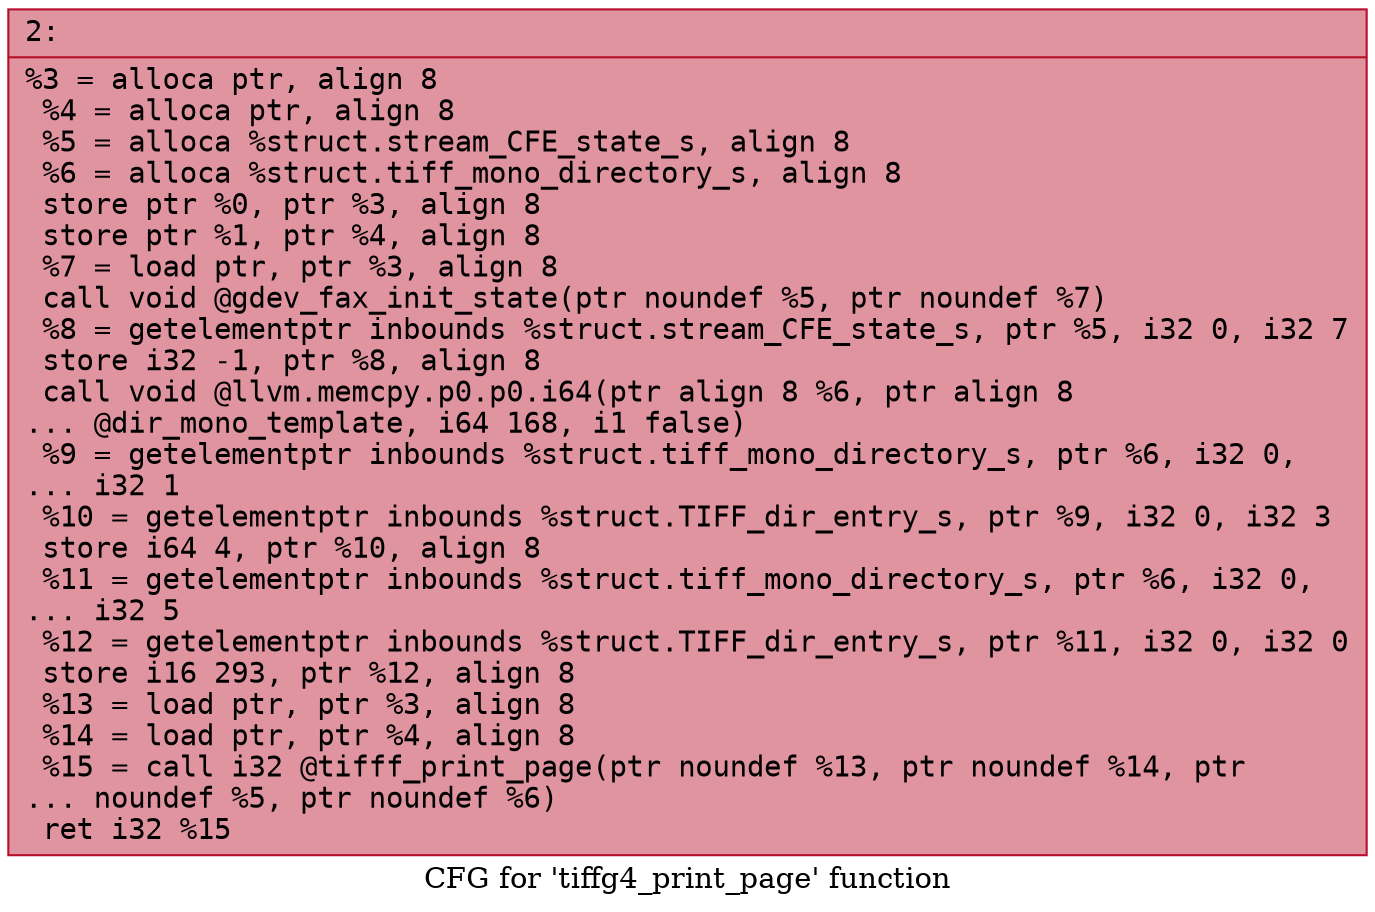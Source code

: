 digraph "CFG for 'tiffg4_print_page' function" {
	label="CFG for 'tiffg4_print_page' function";

	Node0x6000034338e0 [shape=record,color="#b70d28ff", style=filled, fillcolor="#b70d2870" fontname="Courier",label="{2:\l|  %3 = alloca ptr, align 8\l  %4 = alloca ptr, align 8\l  %5 = alloca %struct.stream_CFE_state_s, align 8\l  %6 = alloca %struct.tiff_mono_directory_s, align 8\l  store ptr %0, ptr %3, align 8\l  store ptr %1, ptr %4, align 8\l  %7 = load ptr, ptr %3, align 8\l  call void @gdev_fax_init_state(ptr noundef %5, ptr noundef %7)\l  %8 = getelementptr inbounds %struct.stream_CFE_state_s, ptr %5, i32 0, i32 7\l  store i32 -1, ptr %8, align 8\l  call void @llvm.memcpy.p0.p0.i64(ptr align 8 %6, ptr align 8\l... @dir_mono_template, i64 168, i1 false)\l  %9 = getelementptr inbounds %struct.tiff_mono_directory_s, ptr %6, i32 0,\l... i32 1\l  %10 = getelementptr inbounds %struct.TIFF_dir_entry_s, ptr %9, i32 0, i32 3\l  store i64 4, ptr %10, align 8\l  %11 = getelementptr inbounds %struct.tiff_mono_directory_s, ptr %6, i32 0,\l... i32 5\l  %12 = getelementptr inbounds %struct.TIFF_dir_entry_s, ptr %11, i32 0, i32 0\l  store i16 293, ptr %12, align 8\l  %13 = load ptr, ptr %3, align 8\l  %14 = load ptr, ptr %4, align 8\l  %15 = call i32 @tifff_print_page(ptr noundef %13, ptr noundef %14, ptr\l... noundef %5, ptr noundef %6)\l  ret i32 %15\l}"];
}
